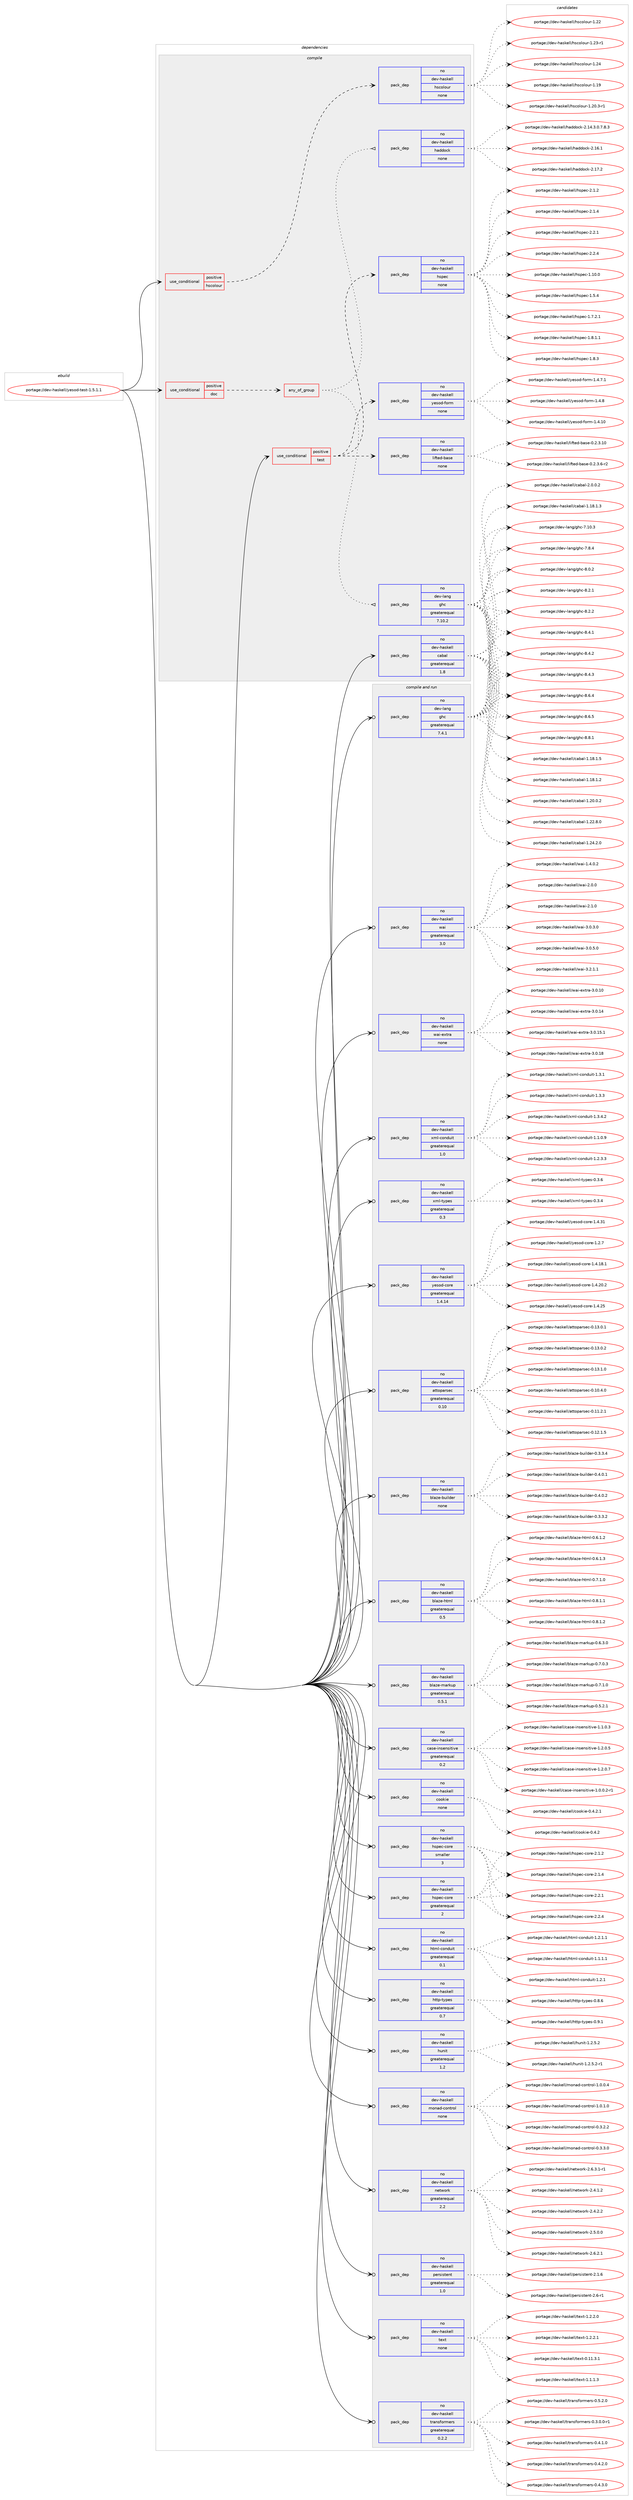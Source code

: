 digraph prolog {

# *************
# Graph options
# *************

newrank=true;
concentrate=true;
compound=true;
graph [rankdir=LR,fontname=Helvetica,fontsize=10,ranksep=1.5];#, ranksep=2.5, nodesep=0.2];
edge  [arrowhead=vee];
node  [fontname=Helvetica,fontsize=10];

# **********
# The ebuild
# **********

subgraph cluster_leftcol {
color=gray;
rank=same;
label=<<i>ebuild</i>>;
id [label="portage://dev-haskell/yesod-test-1.5.1.1", color=red, width=4, href="../dev-haskell/yesod-test-1.5.1.1.svg"];
}

# ****************
# The dependencies
# ****************

subgraph cluster_midcol {
color=gray;
label=<<i>dependencies</i>>;
subgraph cluster_compile {
fillcolor="#eeeeee";
style=filled;
label=<<i>compile</i>>;
subgraph cond17868 {
dependency85468 [label=<<TABLE BORDER="0" CELLBORDER="1" CELLSPACING="0" CELLPADDING="4"><TR><TD ROWSPAN="3" CELLPADDING="10">use_conditional</TD></TR><TR><TD>positive</TD></TR><TR><TD>doc</TD></TR></TABLE>>, shape=none, color=red];
subgraph any2639 {
dependency85469 [label=<<TABLE BORDER="0" CELLBORDER="1" CELLSPACING="0" CELLPADDING="4"><TR><TD CELLPADDING="10">any_of_group</TD></TR></TABLE>>, shape=none, color=red];subgraph pack64904 {
dependency85470 [label=<<TABLE BORDER="0" CELLBORDER="1" CELLSPACING="0" CELLPADDING="4" WIDTH="220"><TR><TD ROWSPAN="6" CELLPADDING="30">pack_dep</TD></TR><TR><TD WIDTH="110">no</TD></TR><TR><TD>dev-haskell</TD></TR><TR><TD>haddock</TD></TR><TR><TD>none</TD></TR><TR><TD></TD></TR></TABLE>>, shape=none, color=blue];
}
dependency85469:e -> dependency85470:w [weight=20,style="dotted",arrowhead="oinv"];
subgraph pack64905 {
dependency85471 [label=<<TABLE BORDER="0" CELLBORDER="1" CELLSPACING="0" CELLPADDING="4" WIDTH="220"><TR><TD ROWSPAN="6" CELLPADDING="30">pack_dep</TD></TR><TR><TD WIDTH="110">no</TD></TR><TR><TD>dev-lang</TD></TR><TR><TD>ghc</TD></TR><TR><TD>greaterequal</TD></TR><TR><TD>7.10.2</TD></TR></TABLE>>, shape=none, color=blue];
}
dependency85469:e -> dependency85471:w [weight=20,style="dotted",arrowhead="oinv"];
}
dependency85468:e -> dependency85469:w [weight=20,style="dashed",arrowhead="vee"];
}
id:e -> dependency85468:w [weight=20,style="solid",arrowhead="vee"];
subgraph cond17869 {
dependency85472 [label=<<TABLE BORDER="0" CELLBORDER="1" CELLSPACING="0" CELLPADDING="4"><TR><TD ROWSPAN="3" CELLPADDING="10">use_conditional</TD></TR><TR><TD>positive</TD></TR><TR><TD>hscolour</TD></TR></TABLE>>, shape=none, color=red];
subgraph pack64906 {
dependency85473 [label=<<TABLE BORDER="0" CELLBORDER="1" CELLSPACING="0" CELLPADDING="4" WIDTH="220"><TR><TD ROWSPAN="6" CELLPADDING="30">pack_dep</TD></TR><TR><TD WIDTH="110">no</TD></TR><TR><TD>dev-haskell</TD></TR><TR><TD>hscolour</TD></TR><TR><TD>none</TD></TR><TR><TD></TD></TR></TABLE>>, shape=none, color=blue];
}
dependency85472:e -> dependency85473:w [weight=20,style="dashed",arrowhead="vee"];
}
id:e -> dependency85472:w [weight=20,style="solid",arrowhead="vee"];
subgraph cond17870 {
dependency85474 [label=<<TABLE BORDER="0" CELLBORDER="1" CELLSPACING="0" CELLPADDING="4"><TR><TD ROWSPAN="3" CELLPADDING="10">use_conditional</TD></TR><TR><TD>positive</TD></TR><TR><TD>test</TD></TR></TABLE>>, shape=none, color=red];
subgraph pack64907 {
dependency85475 [label=<<TABLE BORDER="0" CELLBORDER="1" CELLSPACING="0" CELLPADDING="4" WIDTH="220"><TR><TD ROWSPAN="6" CELLPADDING="30">pack_dep</TD></TR><TR><TD WIDTH="110">no</TD></TR><TR><TD>dev-haskell</TD></TR><TR><TD>hspec</TD></TR><TR><TD>none</TD></TR><TR><TD></TD></TR></TABLE>>, shape=none, color=blue];
}
dependency85474:e -> dependency85475:w [weight=20,style="dashed",arrowhead="vee"];
subgraph pack64908 {
dependency85476 [label=<<TABLE BORDER="0" CELLBORDER="1" CELLSPACING="0" CELLPADDING="4" WIDTH="220"><TR><TD ROWSPAN="6" CELLPADDING="30">pack_dep</TD></TR><TR><TD WIDTH="110">no</TD></TR><TR><TD>dev-haskell</TD></TR><TR><TD>lifted-base</TD></TR><TR><TD>none</TD></TR><TR><TD></TD></TR></TABLE>>, shape=none, color=blue];
}
dependency85474:e -> dependency85476:w [weight=20,style="dashed",arrowhead="vee"];
subgraph pack64909 {
dependency85477 [label=<<TABLE BORDER="0" CELLBORDER="1" CELLSPACING="0" CELLPADDING="4" WIDTH="220"><TR><TD ROWSPAN="6" CELLPADDING="30">pack_dep</TD></TR><TR><TD WIDTH="110">no</TD></TR><TR><TD>dev-haskell</TD></TR><TR><TD>yesod-form</TD></TR><TR><TD>none</TD></TR><TR><TD></TD></TR></TABLE>>, shape=none, color=blue];
}
dependency85474:e -> dependency85477:w [weight=20,style="dashed",arrowhead="vee"];
}
id:e -> dependency85474:w [weight=20,style="solid",arrowhead="vee"];
subgraph pack64910 {
dependency85478 [label=<<TABLE BORDER="0" CELLBORDER="1" CELLSPACING="0" CELLPADDING="4" WIDTH="220"><TR><TD ROWSPAN="6" CELLPADDING="30">pack_dep</TD></TR><TR><TD WIDTH="110">no</TD></TR><TR><TD>dev-haskell</TD></TR><TR><TD>cabal</TD></TR><TR><TD>greaterequal</TD></TR><TR><TD>1.8</TD></TR></TABLE>>, shape=none, color=blue];
}
id:e -> dependency85478:w [weight=20,style="solid",arrowhead="vee"];
}
subgraph cluster_compileandrun {
fillcolor="#eeeeee";
style=filled;
label=<<i>compile and run</i>>;
subgraph pack64911 {
dependency85479 [label=<<TABLE BORDER="0" CELLBORDER="1" CELLSPACING="0" CELLPADDING="4" WIDTH="220"><TR><TD ROWSPAN="6" CELLPADDING="30">pack_dep</TD></TR><TR><TD WIDTH="110">no</TD></TR><TR><TD>dev-haskell</TD></TR><TR><TD>attoparsec</TD></TR><TR><TD>greaterequal</TD></TR><TR><TD>0.10</TD></TR></TABLE>>, shape=none, color=blue];
}
id:e -> dependency85479:w [weight=20,style="solid",arrowhead="odotvee"];
subgraph pack64912 {
dependency85480 [label=<<TABLE BORDER="0" CELLBORDER="1" CELLSPACING="0" CELLPADDING="4" WIDTH="220"><TR><TD ROWSPAN="6" CELLPADDING="30">pack_dep</TD></TR><TR><TD WIDTH="110">no</TD></TR><TR><TD>dev-haskell</TD></TR><TR><TD>blaze-builder</TD></TR><TR><TD>none</TD></TR><TR><TD></TD></TR></TABLE>>, shape=none, color=blue];
}
id:e -> dependency85480:w [weight=20,style="solid",arrowhead="odotvee"];
subgraph pack64913 {
dependency85481 [label=<<TABLE BORDER="0" CELLBORDER="1" CELLSPACING="0" CELLPADDING="4" WIDTH="220"><TR><TD ROWSPAN="6" CELLPADDING="30">pack_dep</TD></TR><TR><TD WIDTH="110">no</TD></TR><TR><TD>dev-haskell</TD></TR><TR><TD>blaze-html</TD></TR><TR><TD>greaterequal</TD></TR><TR><TD>0.5</TD></TR></TABLE>>, shape=none, color=blue];
}
id:e -> dependency85481:w [weight=20,style="solid",arrowhead="odotvee"];
subgraph pack64914 {
dependency85482 [label=<<TABLE BORDER="0" CELLBORDER="1" CELLSPACING="0" CELLPADDING="4" WIDTH="220"><TR><TD ROWSPAN="6" CELLPADDING="30">pack_dep</TD></TR><TR><TD WIDTH="110">no</TD></TR><TR><TD>dev-haskell</TD></TR><TR><TD>blaze-markup</TD></TR><TR><TD>greaterequal</TD></TR><TR><TD>0.5.1</TD></TR></TABLE>>, shape=none, color=blue];
}
id:e -> dependency85482:w [weight=20,style="solid",arrowhead="odotvee"];
subgraph pack64915 {
dependency85483 [label=<<TABLE BORDER="0" CELLBORDER="1" CELLSPACING="0" CELLPADDING="4" WIDTH="220"><TR><TD ROWSPAN="6" CELLPADDING="30">pack_dep</TD></TR><TR><TD WIDTH="110">no</TD></TR><TR><TD>dev-haskell</TD></TR><TR><TD>case-insensitive</TD></TR><TR><TD>greaterequal</TD></TR><TR><TD>0.2</TD></TR></TABLE>>, shape=none, color=blue];
}
id:e -> dependency85483:w [weight=20,style="solid",arrowhead="odotvee"];
subgraph pack64916 {
dependency85484 [label=<<TABLE BORDER="0" CELLBORDER="1" CELLSPACING="0" CELLPADDING="4" WIDTH="220"><TR><TD ROWSPAN="6" CELLPADDING="30">pack_dep</TD></TR><TR><TD WIDTH="110">no</TD></TR><TR><TD>dev-haskell</TD></TR><TR><TD>cookie</TD></TR><TR><TD>none</TD></TR><TR><TD></TD></TR></TABLE>>, shape=none, color=blue];
}
id:e -> dependency85484:w [weight=20,style="solid",arrowhead="odotvee"];
subgraph pack64917 {
dependency85485 [label=<<TABLE BORDER="0" CELLBORDER="1" CELLSPACING="0" CELLPADDING="4" WIDTH="220"><TR><TD ROWSPAN="6" CELLPADDING="30">pack_dep</TD></TR><TR><TD WIDTH="110">no</TD></TR><TR><TD>dev-haskell</TD></TR><TR><TD>hspec-core</TD></TR><TR><TD>greaterequal</TD></TR><TR><TD>2</TD></TR></TABLE>>, shape=none, color=blue];
}
id:e -> dependency85485:w [weight=20,style="solid",arrowhead="odotvee"];
subgraph pack64918 {
dependency85486 [label=<<TABLE BORDER="0" CELLBORDER="1" CELLSPACING="0" CELLPADDING="4" WIDTH="220"><TR><TD ROWSPAN="6" CELLPADDING="30">pack_dep</TD></TR><TR><TD WIDTH="110">no</TD></TR><TR><TD>dev-haskell</TD></TR><TR><TD>hspec-core</TD></TR><TR><TD>smaller</TD></TR><TR><TD>3</TD></TR></TABLE>>, shape=none, color=blue];
}
id:e -> dependency85486:w [weight=20,style="solid",arrowhead="odotvee"];
subgraph pack64919 {
dependency85487 [label=<<TABLE BORDER="0" CELLBORDER="1" CELLSPACING="0" CELLPADDING="4" WIDTH="220"><TR><TD ROWSPAN="6" CELLPADDING="30">pack_dep</TD></TR><TR><TD WIDTH="110">no</TD></TR><TR><TD>dev-haskell</TD></TR><TR><TD>html-conduit</TD></TR><TR><TD>greaterequal</TD></TR><TR><TD>0.1</TD></TR></TABLE>>, shape=none, color=blue];
}
id:e -> dependency85487:w [weight=20,style="solid",arrowhead="odotvee"];
subgraph pack64920 {
dependency85488 [label=<<TABLE BORDER="0" CELLBORDER="1" CELLSPACING="0" CELLPADDING="4" WIDTH="220"><TR><TD ROWSPAN="6" CELLPADDING="30">pack_dep</TD></TR><TR><TD WIDTH="110">no</TD></TR><TR><TD>dev-haskell</TD></TR><TR><TD>http-types</TD></TR><TR><TD>greaterequal</TD></TR><TR><TD>0.7</TD></TR></TABLE>>, shape=none, color=blue];
}
id:e -> dependency85488:w [weight=20,style="solid",arrowhead="odotvee"];
subgraph pack64921 {
dependency85489 [label=<<TABLE BORDER="0" CELLBORDER="1" CELLSPACING="0" CELLPADDING="4" WIDTH="220"><TR><TD ROWSPAN="6" CELLPADDING="30">pack_dep</TD></TR><TR><TD WIDTH="110">no</TD></TR><TR><TD>dev-haskell</TD></TR><TR><TD>hunit</TD></TR><TR><TD>greaterequal</TD></TR><TR><TD>1.2</TD></TR></TABLE>>, shape=none, color=blue];
}
id:e -> dependency85489:w [weight=20,style="solid",arrowhead="odotvee"];
subgraph pack64922 {
dependency85490 [label=<<TABLE BORDER="0" CELLBORDER="1" CELLSPACING="0" CELLPADDING="4" WIDTH="220"><TR><TD ROWSPAN="6" CELLPADDING="30">pack_dep</TD></TR><TR><TD WIDTH="110">no</TD></TR><TR><TD>dev-haskell</TD></TR><TR><TD>monad-control</TD></TR><TR><TD>none</TD></TR><TR><TD></TD></TR></TABLE>>, shape=none, color=blue];
}
id:e -> dependency85490:w [weight=20,style="solid",arrowhead="odotvee"];
subgraph pack64923 {
dependency85491 [label=<<TABLE BORDER="0" CELLBORDER="1" CELLSPACING="0" CELLPADDING="4" WIDTH="220"><TR><TD ROWSPAN="6" CELLPADDING="30">pack_dep</TD></TR><TR><TD WIDTH="110">no</TD></TR><TR><TD>dev-haskell</TD></TR><TR><TD>network</TD></TR><TR><TD>greaterequal</TD></TR><TR><TD>2.2</TD></TR></TABLE>>, shape=none, color=blue];
}
id:e -> dependency85491:w [weight=20,style="solid",arrowhead="odotvee"];
subgraph pack64924 {
dependency85492 [label=<<TABLE BORDER="0" CELLBORDER="1" CELLSPACING="0" CELLPADDING="4" WIDTH="220"><TR><TD ROWSPAN="6" CELLPADDING="30">pack_dep</TD></TR><TR><TD WIDTH="110">no</TD></TR><TR><TD>dev-haskell</TD></TR><TR><TD>persistent</TD></TR><TR><TD>greaterequal</TD></TR><TR><TD>1.0</TD></TR></TABLE>>, shape=none, color=blue];
}
id:e -> dependency85492:w [weight=20,style="solid",arrowhead="odotvee"];
subgraph pack64925 {
dependency85493 [label=<<TABLE BORDER="0" CELLBORDER="1" CELLSPACING="0" CELLPADDING="4" WIDTH="220"><TR><TD ROWSPAN="6" CELLPADDING="30">pack_dep</TD></TR><TR><TD WIDTH="110">no</TD></TR><TR><TD>dev-haskell</TD></TR><TR><TD>text</TD></TR><TR><TD>none</TD></TR><TR><TD></TD></TR></TABLE>>, shape=none, color=blue];
}
id:e -> dependency85493:w [weight=20,style="solid",arrowhead="odotvee"];
subgraph pack64926 {
dependency85494 [label=<<TABLE BORDER="0" CELLBORDER="1" CELLSPACING="0" CELLPADDING="4" WIDTH="220"><TR><TD ROWSPAN="6" CELLPADDING="30">pack_dep</TD></TR><TR><TD WIDTH="110">no</TD></TR><TR><TD>dev-haskell</TD></TR><TR><TD>transformers</TD></TR><TR><TD>greaterequal</TD></TR><TR><TD>0.2.2</TD></TR></TABLE>>, shape=none, color=blue];
}
id:e -> dependency85494:w [weight=20,style="solid",arrowhead="odotvee"];
subgraph pack64927 {
dependency85495 [label=<<TABLE BORDER="0" CELLBORDER="1" CELLSPACING="0" CELLPADDING="4" WIDTH="220"><TR><TD ROWSPAN="6" CELLPADDING="30">pack_dep</TD></TR><TR><TD WIDTH="110">no</TD></TR><TR><TD>dev-haskell</TD></TR><TR><TD>wai</TD></TR><TR><TD>greaterequal</TD></TR><TR><TD>3.0</TD></TR></TABLE>>, shape=none, color=blue];
}
id:e -> dependency85495:w [weight=20,style="solid",arrowhead="odotvee"];
subgraph pack64928 {
dependency85496 [label=<<TABLE BORDER="0" CELLBORDER="1" CELLSPACING="0" CELLPADDING="4" WIDTH="220"><TR><TD ROWSPAN="6" CELLPADDING="30">pack_dep</TD></TR><TR><TD WIDTH="110">no</TD></TR><TR><TD>dev-haskell</TD></TR><TR><TD>wai-extra</TD></TR><TR><TD>none</TD></TR><TR><TD></TD></TR></TABLE>>, shape=none, color=blue];
}
id:e -> dependency85496:w [weight=20,style="solid",arrowhead="odotvee"];
subgraph pack64929 {
dependency85497 [label=<<TABLE BORDER="0" CELLBORDER="1" CELLSPACING="0" CELLPADDING="4" WIDTH="220"><TR><TD ROWSPAN="6" CELLPADDING="30">pack_dep</TD></TR><TR><TD WIDTH="110">no</TD></TR><TR><TD>dev-haskell</TD></TR><TR><TD>xml-conduit</TD></TR><TR><TD>greaterequal</TD></TR><TR><TD>1.0</TD></TR></TABLE>>, shape=none, color=blue];
}
id:e -> dependency85497:w [weight=20,style="solid",arrowhead="odotvee"];
subgraph pack64930 {
dependency85498 [label=<<TABLE BORDER="0" CELLBORDER="1" CELLSPACING="0" CELLPADDING="4" WIDTH="220"><TR><TD ROWSPAN="6" CELLPADDING="30">pack_dep</TD></TR><TR><TD WIDTH="110">no</TD></TR><TR><TD>dev-haskell</TD></TR><TR><TD>xml-types</TD></TR><TR><TD>greaterequal</TD></TR><TR><TD>0.3</TD></TR></TABLE>>, shape=none, color=blue];
}
id:e -> dependency85498:w [weight=20,style="solid",arrowhead="odotvee"];
subgraph pack64931 {
dependency85499 [label=<<TABLE BORDER="0" CELLBORDER="1" CELLSPACING="0" CELLPADDING="4" WIDTH="220"><TR><TD ROWSPAN="6" CELLPADDING="30">pack_dep</TD></TR><TR><TD WIDTH="110">no</TD></TR><TR><TD>dev-haskell</TD></TR><TR><TD>yesod-core</TD></TR><TR><TD>greaterequal</TD></TR><TR><TD>1.4.14</TD></TR></TABLE>>, shape=none, color=blue];
}
id:e -> dependency85499:w [weight=20,style="solid",arrowhead="odotvee"];
subgraph pack64932 {
dependency85500 [label=<<TABLE BORDER="0" CELLBORDER="1" CELLSPACING="0" CELLPADDING="4" WIDTH="220"><TR><TD ROWSPAN="6" CELLPADDING="30">pack_dep</TD></TR><TR><TD WIDTH="110">no</TD></TR><TR><TD>dev-lang</TD></TR><TR><TD>ghc</TD></TR><TR><TD>greaterequal</TD></TR><TR><TD>7.4.1</TD></TR></TABLE>>, shape=none, color=blue];
}
id:e -> dependency85500:w [weight=20,style="solid",arrowhead="odotvee"];
}
subgraph cluster_run {
fillcolor="#eeeeee";
style=filled;
label=<<i>run</i>>;
}
}

# **************
# The candidates
# **************

subgraph cluster_choices {
rank=same;
color=gray;
label=<<i>candidates</i>>;

subgraph choice64904 {
color=black;
nodesep=1;
choiceportage1001011184510497115107101108108471049710010011199107455046495246514648465546564651 [label="portage://dev-haskell/haddock-2.14.3.0.7.8.3", color=red, width=4,href="../dev-haskell/haddock-2.14.3.0.7.8.3.svg"];
choiceportage100101118451049711510710110810847104971001001119910745504649544649 [label="portage://dev-haskell/haddock-2.16.1", color=red, width=4,href="../dev-haskell/haddock-2.16.1.svg"];
choiceportage100101118451049711510710110810847104971001001119910745504649554650 [label="portage://dev-haskell/haddock-2.17.2", color=red, width=4,href="../dev-haskell/haddock-2.17.2.svg"];
dependency85470:e -> choiceportage1001011184510497115107101108108471049710010011199107455046495246514648465546564651:w [style=dotted,weight="100"];
dependency85470:e -> choiceportage100101118451049711510710110810847104971001001119910745504649544649:w [style=dotted,weight="100"];
dependency85470:e -> choiceportage100101118451049711510710110810847104971001001119910745504649554650:w [style=dotted,weight="100"];
}
subgraph choice64905 {
color=black;
nodesep=1;
choiceportage1001011184510897110103471031049945554649484651 [label="portage://dev-lang/ghc-7.10.3", color=red, width=4,href="../dev-lang/ghc-7.10.3.svg"];
choiceportage10010111845108971101034710310499455546564652 [label="portage://dev-lang/ghc-7.8.4", color=red, width=4,href="../dev-lang/ghc-7.8.4.svg"];
choiceportage10010111845108971101034710310499455646484650 [label="portage://dev-lang/ghc-8.0.2", color=red, width=4,href="../dev-lang/ghc-8.0.2.svg"];
choiceportage10010111845108971101034710310499455646504649 [label="portage://dev-lang/ghc-8.2.1", color=red, width=4,href="../dev-lang/ghc-8.2.1.svg"];
choiceportage10010111845108971101034710310499455646504650 [label="portage://dev-lang/ghc-8.2.2", color=red, width=4,href="../dev-lang/ghc-8.2.2.svg"];
choiceportage10010111845108971101034710310499455646524649 [label="portage://dev-lang/ghc-8.4.1", color=red, width=4,href="../dev-lang/ghc-8.4.1.svg"];
choiceportage10010111845108971101034710310499455646524650 [label="portage://dev-lang/ghc-8.4.2", color=red, width=4,href="../dev-lang/ghc-8.4.2.svg"];
choiceportage10010111845108971101034710310499455646524651 [label="portage://dev-lang/ghc-8.4.3", color=red, width=4,href="../dev-lang/ghc-8.4.3.svg"];
choiceportage10010111845108971101034710310499455646544652 [label="portage://dev-lang/ghc-8.6.4", color=red, width=4,href="../dev-lang/ghc-8.6.4.svg"];
choiceportage10010111845108971101034710310499455646544653 [label="portage://dev-lang/ghc-8.6.5", color=red, width=4,href="../dev-lang/ghc-8.6.5.svg"];
choiceportage10010111845108971101034710310499455646564649 [label="portage://dev-lang/ghc-8.8.1", color=red, width=4,href="../dev-lang/ghc-8.8.1.svg"];
dependency85471:e -> choiceportage1001011184510897110103471031049945554649484651:w [style=dotted,weight="100"];
dependency85471:e -> choiceportage10010111845108971101034710310499455546564652:w [style=dotted,weight="100"];
dependency85471:e -> choiceportage10010111845108971101034710310499455646484650:w [style=dotted,weight="100"];
dependency85471:e -> choiceportage10010111845108971101034710310499455646504649:w [style=dotted,weight="100"];
dependency85471:e -> choiceportage10010111845108971101034710310499455646504650:w [style=dotted,weight="100"];
dependency85471:e -> choiceportage10010111845108971101034710310499455646524649:w [style=dotted,weight="100"];
dependency85471:e -> choiceportage10010111845108971101034710310499455646524650:w [style=dotted,weight="100"];
dependency85471:e -> choiceportage10010111845108971101034710310499455646524651:w [style=dotted,weight="100"];
dependency85471:e -> choiceportage10010111845108971101034710310499455646544652:w [style=dotted,weight="100"];
dependency85471:e -> choiceportage10010111845108971101034710310499455646544653:w [style=dotted,weight="100"];
dependency85471:e -> choiceportage10010111845108971101034710310499455646564649:w [style=dotted,weight="100"];
}
subgraph choice64906 {
color=black;
nodesep=1;
choiceportage100101118451049711510710110810847104115991111081111171144549464957 [label="portage://dev-haskell/hscolour-1.19", color=red, width=4,href="../dev-haskell/hscolour-1.19.svg"];
choiceportage10010111845104971151071011081084710411599111108111117114454946504846514511449 [label="portage://dev-haskell/hscolour-1.20.3-r1", color=red, width=4,href="../dev-haskell/hscolour-1.20.3-r1.svg"];
choiceportage100101118451049711510710110810847104115991111081111171144549465050 [label="portage://dev-haskell/hscolour-1.22", color=red, width=4,href="../dev-haskell/hscolour-1.22.svg"];
choiceportage1001011184510497115107101108108471041159911110811111711445494650514511449 [label="portage://dev-haskell/hscolour-1.23-r1", color=red, width=4,href="../dev-haskell/hscolour-1.23-r1.svg"];
choiceportage100101118451049711510710110810847104115991111081111171144549465052 [label="portage://dev-haskell/hscolour-1.24", color=red, width=4,href="../dev-haskell/hscolour-1.24.svg"];
dependency85473:e -> choiceportage100101118451049711510710110810847104115991111081111171144549464957:w [style=dotted,weight="100"];
dependency85473:e -> choiceportage10010111845104971151071011081084710411599111108111117114454946504846514511449:w [style=dotted,weight="100"];
dependency85473:e -> choiceportage100101118451049711510710110810847104115991111081111171144549465050:w [style=dotted,weight="100"];
dependency85473:e -> choiceportage1001011184510497115107101108108471041159911110811111711445494650514511449:w [style=dotted,weight="100"];
dependency85473:e -> choiceportage100101118451049711510710110810847104115991111081111171144549465052:w [style=dotted,weight="100"];
}
subgraph choice64907 {
color=black;
nodesep=1;
choiceportage1001011184510497115107101108108471041151121019945494649484648 [label="portage://dev-haskell/hspec-1.10.0", color=red, width=4,href="../dev-haskell/hspec-1.10.0.svg"];
choiceportage10010111845104971151071011081084710411511210199454946534652 [label="portage://dev-haskell/hspec-1.5.4", color=red, width=4,href="../dev-haskell/hspec-1.5.4.svg"];
choiceportage100101118451049711510710110810847104115112101994549465546504649 [label="portage://dev-haskell/hspec-1.7.2.1", color=red, width=4,href="../dev-haskell/hspec-1.7.2.1.svg"];
choiceportage100101118451049711510710110810847104115112101994549465646494649 [label="portage://dev-haskell/hspec-1.8.1.1", color=red, width=4,href="../dev-haskell/hspec-1.8.1.1.svg"];
choiceportage10010111845104971151071011081084710411511210199454946564651 [label="portage://dev-haskell/hspec-1.8.3", color=red, width=4,href="../dev-haskell/hspec-1.8.3.svg"];
choiceportage10010111845104971151071011081084710411511210199455046494650 [label="portage://dev-haskell/hspec-2.1.2", color=red, width=4,href="../dev-haskell/hspec-2.1.2.svg"];
choiceportage10010111845104971151071011081084710411511210199455046494652 [label="portage://dev-haskell/hspec-2.1.4", color=red, width=4,href="../dev-haskell/hspec-2.1.4.svg"];
choiceportage10010111845104971151071011081084710411511210199455046504649 [label="portage://dev-haskell/hspec-2.2.1", color=red, width=4,href="../dev-haskell/hspec-2.2.1.svg"];
choiceportage10010111845104971151071011081084710411511210199455046504652 [label="portage://dev-haskell/hspec-2.2.4", color=red, width=4,href="../dev-haskell/hspec-2.2.4.svg"];
dependency85475:e -> choiceportage1001011184510497115107101108108471041151121019945494649484648:w [style=dotted,weight="100"];
dependency85475:e -> choiceportage10010111845104971151071011081084710411511210199454946534652:w [style=dotted,weight="100"];
dependency85475:e -> choiceportage100101118451049711510710110810847104115112101994549465546504649:w [style=dotted,weight="100"];
dependency85475:e -> choiceportage100101118451049711510710110810847104115112101994549465646494649:w [style=dotted,weight="100"];
dependency85475:e -> choiceportage10010111845104971151071011081084710411511210199454946564651:w [style=dotted,weight="100"];
dependency85475:e -> choiceportage10010111845104971151071011081084710411511210199455046494650:w [style=dotted,weight="100"];
dependency85475:e -> choiceportage10010111845104971151071011081084710411511210199455046494652:w [style=dotted,weight="100"];
dependency85475:e -> choiceportage10010111845104971151071011081084710411511210199455046504649:w [style=dotted,weight="100"];
dependency85475:e -> choiceportage10010111845104971151071011081084710411511210199455046504652:w [style=dotted,weight="100"];
}
subgraph choice64908 {
color=black;
nodesep=1;
choiceportage100101118451049711510710110810847108105102116101100459897115101454846504651464948 [label="portage://dev-haskell/lifted-base-0.2.3.10", color=red, width=4,href="../dev-haskell/lifted-base-0.2.3.10.svg"];
choiceportage10010111845104971151071011081084710810510211610110045989711510145484650465146544511450 [label="portage://dev-haskell/lifted-base-0.2.3.6-r2", color=red, width=4,href="../dev-haskell/lifted-base-0.2.3.6-r2.svg"];
dependency85476:e -> choiceportage100101118451049711510710110810847108105102116101100459897115101454846504651464948:w [style=dotted,weight="100"];
dependency85476:e -> choiceportage10010111845104971151071011081084710810510211610110045989711510145484650465146544511450:w [style=dotted,weight="100"];
}
subgraph choice64909 {
color=black;
nodesep=1;
choiceportage1001011184510497115107101108108471211011151111004510211111410945494652464948 [label="portage://dev-haskell/yesod-form-1.4.10", color=red, width=4,href="../dev-haskell/yesod-form-1.4.10.svg"];
choiceportage100101118451049711510710110810847121101115111100451021111141094549465246554649 [label="portage://dev-haskell/yesod-form-1.4.7.1", color=red, width=4,href="../dev-haskell/yesod-form-1.4.7.1.svg"];
choiceportage10010111845104971151071011081084712110111511110045102111114109454946524656 [label="portage://dev-haskell/yesod-form-1.4.8", color=red, width=4,href="../dev-haskell/yesod-form-1.4.8.svg"];
dependency85477:e -> choiceportage1001011184510497115107101108108471211011151111004510211111410945494652464948:w [style=dotted,weight="100"];
dependency85477:e -> choiceportage100101118451049711510710110810847121101115111100451021111141094549465246554649:w [style=dotted,weight="100"];
dependency85477:e -> choiceportage10010111845104971151071011081084712110111511110045102111114109454946524656:w [style=dotted,weight="100"];
}
subgraph choice64910 {
color=black;
nodesep=1;
choiceportage10010111845104971151071011081084799979897108454946495646494650 [label="portage://dev-haskell/cabal-1.18.1.2", color=red, width=4,href="../dev-haskell/cabal-1.18.1.2.svg"];
choiceportage10010111845104971151071011081084799979897108454946495646494651 [label="portage://dev-haskell/cabal-1.18.1.3", color=red, width=4,href="../dev-haskell/cabal-1.18.1.3.svg"];
choiceportage10010111845104971151071011081084799979897108454946495646494653 [label="portage://dev-haskell/cabal-1.18.1.5", color=red, width=4,href="../dev-haskell/cabal-1.18.1.5.svg"];
choiceportage10010111845104971151071011081084799979897108454946504846484650 [label="portage://dev-haskell/cabal-1.20.0.2", color=red, width=4,href="../dev-haskell/cabal-1.20.0.2.svg"];
choiceportage10010111845104971151071011081084799979897108454946505046564648 [label="portage://dev-haskell/cabal-1.22.8.0", color=red, width=4,href="../dev-haskell/cabal-1.22.8.0.svg"];
choiceportage10010111845104971151071011081084799979897108454946505246504648 [label="portage://dev-haskell/cabal-1.24.2.0", color=red, width=4,href="../dev-haskell/cabal-1.24.2.0.svg"];
choiceportage100101118451049711510710110810847999798971084550464846484650 [label="portage://dev-haskell/cabal-2.0.0.2", color=red, width=4,href="../dev-haskell/cabal-2.0.0.2.svg"];
dependency85478:e -> choiceportage10010111845104971151071011081084799979897108454946495646494650:w [style=dotted,weight="100"];
dependency85478:e -> choiceportage10010111845104971151071011081084799979897108454946495646494651:w [style=dotted,weight="100"];
dependency85478:e -> choiceportage10010111845104971151071011081084799979897108454946495646494653:w [style=dotted,weight="100"];
dependency85478:e -> choiceportage10010111845104971151071011081084799979897108454946504846484650:w [style=dotted,weight="100"];
dependency85478:e -> choiceportage10010111845104971151071011081084799979897108454946505046564648:w [style=dotted,weight="100"];
dependency85478:e -> choiceportage10010111845104971151071011081084799979897108454946505246504648:w [style=dotted,weight="100"];
dependency85478:e -> choiceportage100101118451049711510710110810847999798971084550464846484650:w [style=dotted,weight="100"];
}
subgraph choice64911 {
color=black;
nodesep=1;
choiceportage100101118451049711510710110810847971161161111129711411510199454846494846524648 [label="portage://dev-haskell/attoparsec-0.10.4.0", color=red, width=4,href="../dev-haskell/attoparsec-0.10.4.0.svg"];
choiceportage100101118451049711510710110810847971161161111129711411510199454846494946504649 [label="portage://dev-haskell/attoparsec-0.11.2.1", color=red, width=4,href="../dev-haskell/attoparsec-0.11.2.1.svg"];
choiceportage100101118451049711510710110810847971161161111129711411510199454846495046494653 [label="portage://dev-haskell/attoparsec-0.12.1.5", color=red, width=4,href="../dev-haskell/attoparsec-0.12.1.5.svg"];
choiceportage100101118451049711510710110810847971161161111129711411510199454846495146484649 [label="portage://dev-haskell/attoparsec-0.13.0.1", color=red, width=4,href="../dev-haskell/attoparsec-0.13.0.1.svg"];
choiceportage100101118451049711510710110810847971161161111129711411510199454846495146484650 [label="portage://dev-haskell/attoparsec-0.13.0.2", color=red, width=4,href="../dev-haskell/attoparsec-0.13.0.2.svg"];
choiceportage100101118451049711510710110810847971161161111129711411510199454846495146494648 [label="portage://dev-haskell/attoparsec-0.13.1.0", color=red, width=4,href="../dev-haskell/attoparsec-0.13.1.0.svg"];
dependency85479:e -> choiceportage100101118451049711510710110810847971161161111129711411510199454846494846524648:w [style=dotted,weight="100"];
dependency85479:e -> choiceportage100101118451049711510710110810847971161161111129711411510199454846494946504649:w [style=dotted,weight="100"];
dependency85479:e -> choiceportage100101118451049711510710110810847971161161111129711411510199454846495046494653:w [style=dotted,weight="100"];
dependency85479:e -> choiceportage100101118451049711510710110810847971161161111129711411510199454846495146484649:w [style=dotted,weight="100"];
dependency85479:e -> choiceportage100101118451049711510710110810847971161161111129711411510199454846495146484650:w [style=dotted,weight="100"];
dependency85479:e -> choiceportage100101118451049711510710110810847971161161111129711411510199454846495146494648:w [style=dotted,weight="100"];
}
subgraph choice64912 {
color=black;
nodesep=1;
choiceportage100101118451049711510710110810847981089712210145981171051081001011144548465146514650 [label="portage://dev-haskell/blaze-builder-0.3.3.2", color=red, width=4,href="../dev-haskell/blaze-builder-0.3.3.2.svg"];
choiceportage100101118451049711510710110810847981089712210145981171051081001011144548465146514652 [label="portage://dev-haskell/blaze-builder-0.3.3.4", color=red, width=4,href="../dev-haskell/blaze-builder-0.3.3.4.svg"];
choiceportage100101118451049711510710110810847981089712210145981171051081001011144548465246484649 [label="portage://dev-haskell/blaze-builder-0.4.0.1", color=red, width=4,href="../dev-haskell/blaze-builder-0.4.0.1.svg"];
choiceportage100101118451049711510710110810847981089712210145981171051081001011144548465246484650 [label="portage://dev-haskell/blaze-builder-0.4.0.2", color=red, width=4,href="../dev-haskell/blaze-builder-0.4.0.2.svg"];
dependency85480:e -> choiceportage100101118451049711510710110810847981089712210145981171051081001011144548465146514650:w [style=dotted,weight="100"];
dependency85480:e -> choiceportage100101118451049711510710110810847981089712210145981171051081001011144548465146514652:w [style=dotted,weight="100"];
dependency85480:e -> choiceportage100101118451049711510710110810847981089712210145981171051081001011144548465246484649:w [style=dotted,weight="100"];
dependency85480:e -> choiceportage100101118451049711510710110810847981089712210145981171051081001011144548465246484650:w [style=dotted,weight="100"];
}
subgraph choice64913 {
color=black;
nodesep=1;
choiceportage1001011184510497115107101108108479810897122101451041161091084548465446494650 [label="portage://dev-haskell/blaze-html-0.6.1.2", color=red, width=4,href="../dev-haskell/blaze-html-0.6.1.2.svg"];
choiceportage1001011184510497115107101108108479810897122101451041161091084548465446494651 [label="portage://dev-haskell/blaze-html-0.6.1.3", color=red, width=4,href="../dev-haskell/blaze-html-0.6.1.3.svg"];
choiceportage1001011184510497115107101108108479810897122101451041161091084548465546494648 [label="portage://dev-haskell/blaze-html-0.7.1.0", color=red, width=4,href="../dev-haskell/blaze-html-0.7.1.0.svg"];
choiceportage1001011184510497115107101108108479810897122101451041161091084548465646494649 [label="portage://dev-haskell/blaze-html-0.8.1.1", color=red, width=4,href="../dev-haskell/blaze-html-0.8.1.1.svg"];
choiceportage1001011184510497115107101108108479810897122101451041161091084548465646494650 [label="portage://dev-haskell/blaze-html-0.8.1.2", color=red, width=4,href="../dev-haskell/blaze-html-0.8.1.2.svg"];
dependency85481:e -> choiceportage1001011184510497115107101108108479810897122101451041161091084548465446494650:w [style=dotted,weight="100"];
dependency85481:e -> choiceportage1001011184510497115107101108108479810897122101451041161091084548465446494651:w [style=dotted,weight="100"];
dependency85481:e -> choiceportage1001011184510497115107101108108479810897122101451041161091084548465546494648:w [style=dotted,weight="100"];
dependency85481:e -> choiceportage1001011184510497115107101108108479810897122101451041161091084548465646494649:w [style=dotted,weight="100"];
dependency85481:e -> choiceportage1001011184510497115107101108108479810897122101451041161091084548465646494650:w [style=dotted,weight="100"];
}
subgraph choice64914 {
color=black;
nodesep=1;
choiceportage100101118451049711510710110810847981089712210145109971141071171124548465346504649 [label="portage://dev-haskell/blaze-markup-0.5.2.1", color=red, width=4,href="../dev-haskell/blaze-markup-0.5.2.1.svg"];
choiceportage100101118451049711510710110810847981089712210145109971141071171124548465446514648 [label="portage://dev-haskell/blaze-markup-0.6.3.0", color=red, width=4,href="../dev-haskell/blaze-markup-0.6.3.0.svg"];
choiceportage100101118451049711510710110810847981089712210145109971141071171124548465546484651 [label="portage://dev-haskell/blaze-markup-0.7.0.3", color=red, width=4,href="../dev-haskell/blaze-markup-0.7.0.3.svg"];
choiceportage100101118451049711510710110810847981089712210145109971141071171124548465546494648 [label="portage://dev-haskell/blaze-markup-0.7.1.0", color=red, width=4,href="../dev-haskell/blaze-markup-0.7.1.0.svg"];
dependency85482:e -> choiceportage100101118451049711510710110810847981089712210145109971141071171124548465346504649:w [style=dotted,weight="100"];
dependency85482:e -> choiceportage100101118451049711510710110810847981089712210145109971141071171124548465446514648:w [style=dotted,weight="100"];
dependency85482:e -> choiceportage100101118451049711510710110810847981089712210145109971141071171124548465546484651:w [style=dotted,weight="100"];
dependency85482:e -> choiceportage100101118451049711510710110810847981089712210145109971141071171124548465546494648:w [style=dotted,weight="100"];
}
subgraph choice64915 {
color=black;
nodesep=1;
choiceportage10010111845104971151071011081084799971151014510511011510111011510511610511810145494648464846504511449 [label="portage://dev-haskell/case-insensitive-1.0.0.2-r1", color=red, width=4,href="../dev-haskell/case-insensitive-1.0.0.2-r1.svg"];
choiceportage1001011184510497115107101108108479997115101451051101151011101151051161051181014549464946484651 [label="portage://dev-haskell/case-insensitive-1.1.0.3", color=red, width=4,href="../dev-haskell/case-insensitive-1.1.0.3.svg"];
choiceportage1001011184510497115107101108108479997115101451051101151011101151051161051181014549465046484653 [label="portage://dev-haskell/case-insensitive-1.2.0.5", color=red, width=4,href="../dev-haskell/case-insensitive-1.2.0.5.svg"];
choiceportage1001011184510497115107101108108479997115101451051101151011101151051161051181014549465046484655 [label="portage://dev-haskell/case-insensitive-1.2.0.7", color=red, width=4,href="../dev-haskell/case-insensitive-1.2.0.7.svg"];
dependency85483:e -> choiceportage10010111845104971151071011081084799971151014510511011510111011510511610511810145494648464846504511449:w [style=dotted,weight="100"];
dependency85483:e -> choiceportage1001011184510497115107101108108479997115101451051101151011101151051161051181014549464946484651:w [style=dotted,weight="100"];
dependency85483:e -> choiceportage1001011184510497115107101108108479997115101451051101151011101151051161051181014549465046484653:w [style=dotted,weight="100"];
dependency85483:e -> choiceportage1001011184510497115107101108108479997115101451051101151011101151051161051181014549465046484655:w [style=dotted,weight="100"];
}
subgraph choice64916 {
color=black;
nodesep=1;
choiceportage10010111845104971151071011081084799111111107105101454846524650 [label="portage://dev-haskell/cookie-0.4.2", color=red, width=4,href="../dev-haskell/cookie-0.4.2.svg"];
choiceportage100101118451049711510710110810847991111111071051014548465246504649 [label="portage://dev-haskell/cookie-0.4.2.1", color=red, width=4,href="../dev-haskell/cookie-0.4.2.1.svg"];
dependency85484:e -> choiceportage10010111845104971151071011081084799111111107105101454846524650:w [style=dotted,weight="100"];
dependency85484:e -> choiceportage100101118451049711510710110810847991111111071051014548465246504649:w [style=dotted,weight="100"];
}
subgraph choice64917 {
color=black;
nodesep=1;
choiceportage100101118451049711510710110810847104115112101994599111114101455046494650 [label="portage://dev-haskell/hspec-core-2.1.2", color=red, width=4,href="../dev-haskell/hspec-core-2.1.2.svg"];
choiceportage100101118451049711510710110810847104115112101994599111114101455046494652 [label="portage://dev-haskell/hspec-core-2.1.4", color=red, width=4,href="../dev-haskell/hspec-core-2.1.4.svg"];
choiceportage100101118451049711510710110810847104115112101994599111114101455046504649 [label="portage://dev-haskell/hspec-core-2.2.1", color=red, width=4,href="../dev-haskell/hspec-core-2.2.1.svg"];
choiceportage100101118451049711510710110810847104115112101994599111114101455046504652 [label="portage://dev-haskell/hspec-core-2.2.4", color=red, width=4,href="../dev-haskell/hspec-core-2.2.4.svg"];
dependency85485:e -> choiceportage100101118451049711510710110810847104115112101994599111114101455046494650:w [style=dotted,weight="100"];
dependency85485:e -> choiceportage100101118451049711510710110810847104115112101994599111114101455046494652:w [style=dotted,weight="100"];
dependency85485:e -> choiceportage100101118451049711510710110810847104115112101994599111114101455046504649:w [style=dotted,weight="100"];
dependency85485:e -> choiceportage100101118451049711510710110810847104115112101994599111114101455046504652:w [style=dotted,weight="100"];
}
subgraph choice64918 {
color=black;
nodesep=1;
choiceportage100101118451049711510710110810847104115112101994599111114101455046494650 [label="portage://dev-haskell/hspec-core-2.1.2", color=red, width=4,href="../dev-haskell/hspec-core-2.1.2.svg"];
choiceportage100101118451049711510710110810847104115112101994599111114101455046494652 [label="portage://dev-haskell/hspec-core-2.1.4", color=red, width=4,href="../dev-haskell/hspec-core-2.1.4.svg"];
choiceportage100101118451049711510710110810847104115112101994599111114101455046504649 [label="portage://dev-haskell/hspec-core-2.2.1", color=red, width=4,href="../dev-haskell/hspec-core-2.2.1.svg"];
choiceportage100101118451049711510710110810847104115112101994599111114101455046504652 [label="portage://dev-haskell/hspec-core-2.2.4", color=red, width=4,href="../dev-haskell/hspec-core-2.2.4.svg"];
dependency85486:e -> choiceportage100101118451049711510710110810847104115112101994599111114101455046494650:w [style=dotted,weight="100"];
dependency85486:e -> choiceportage100101118451049711510710110810847104115112101994599111114101455046494652:w [style=dotted,weight="100"];
dependency85486:e -> choiceportage100101118451049711510710110810847104115112101994599111114101455046504649:w [style=dotted,weight="100"];
dependency85486:e -> choiceportage100101118451049711510710110810847104115112101994599111114101455046504652:w [style=dotted,weight="100"];
}
subgraph choice64919 {
color=black;
nodesep=1;
choiceportage10010111845104971151071011081084710411610910845991111101001171051164549464946494649 [label="portage://dev-haskell/html-conduit-1.1.1.1", color=red, width=4,href="../dev-haskell/html-conduit-1.1.1.1.svg"];
choiceportage1001011184510497115107101108108471041161091084599111110100117105116454946504649 [label="portage://dev-haskell/html-conduit-1.2.1", color=red, width=4,href="../dev-haskell/html-conduit-1.2.1.svg"];
choiceportage10010111845104971151071011081084710411610910845991111101001171051164549465046494649 [label="portage://dev-haskell/html-conduit-1.2.1.1", color=red, width=4,href="../dev-haskell/html-conduit-1.2.1.1.svg"];
dependency85487:e -> choiceportage10010111845104971151071011081084710411610910845991111101001171051164549464946494649:w [style=dotted,weight="100"];
dependency85487:e -> choiceportage1001011184510497115107101108108471041161091084599111110100117105116454946504649:w [style=dotted,weight="100"];
dependency85487:e -> choiceportage10010111845104971151071011081084710411610910845991111101001171051164549465046494649:w [style=dotted,weight="100"];
}
subgraph choice64920 {
color=black;
nodesep=1;
choiceportage10010111845104971151071011081084710411611611245116121112101115454846564654 [label="portage://dev-haskell/http-types-0.8.6", color=red, width=4,href="../dev-haskell/http-types-0.8.6.svg"];
choiceportage10010111845104971151071011081084710411611611245116121112101115454846574649 [label="portage://dev-haskell/http-types-0.9.1", color=red, width=4,href="../dev-haskell/http-types-0.9.1.svg"];
dependency85488:e -> choiceportage10010111845104971151071011081084710411611611245116121112101115454846564654:w [style=dotted,weight="100"];
dependency85488:e -> choiceportage10010111845104971151071011081084710411611611245116121112101115454846574649:w [style=dotted,weight="100"];
}
subgraph choice64921 {
color=black;
nodesep=1;
choiceportage1001011184510497115107101108108471041171101051164549465046534650 [label="portage://dev-haskell/hunit-1.2.5.2", color=red, width=4,href="../dev-haskell/hunit-1.2.5.2.svg"];
choiceportage10010111845104971151071011081084710411711010511645494650465346504511449 [label="portage://dev-haskell/hunit-1.2.5.2-r1", color=red, width=4,href="../dev-haskell/hunit-1.2.5.2-r1.svg"];
dependency85489:e -> choiceportage1001011184510497115107101108108471041171101051164549465046534650:w [style=dotted,weight="100"];
dependency85489:e -> choiceportage10010111845104971151071011081084710411711010511645494650465346504511449:w [style=dotted,weight="100"];
}
subgraph choice64922 {
color=black;
nodesep=1;
choiceportage1001011184510497115107101108108471091111109710045991111101161141111084548465146504650 [label="portage://dev-haskell/monad-control-0.3.2.2", color=red, width=4,href="../dev-haskell/monad-control-0.3.2.2.svg"];
choiceportage1001011184510497115107101108108471091111109710045991111101161141111084548465146514648 [label="portage://dev-haskell/monad-control-0.3.3.0", color=red, width=4,href="../dev-haskell/monad-control-0.3.3.0.svg"];
choiceportage1001011184510497115107101108108471091111109710045991111101161141111084549464846484652 [label="portage://dev-haskell/monad-control-1.0.0.4", color=red, width=4,href="../dev-haskell/monad-control-1.0.0.4.svg"];
choiceportage1001011184510497115107101108108471091111109710045991111101161141111084549464846494648 [label="portage://dev-haskell/monad-control-1.0.1.0", color=red, width=4,href="../dev-haskell/monad-control-1.0.1.0.svg"];
dependency85490:e -> choiceportage1001011184510497115107101108108471091111109710045991111101161141111084548465146504650:w [style=dotted,weight="100"];
dependency85490:e -> choiceportage1001011184510497115107101108108471091111109710045991111101161141111084548465146514648:w [style=dotted,weight="100"];
dependency85490:e -> choiceportage1001011184510497115107101108108471091111109710045991111101161141111084549464846484652:w [style=dotted,weight="100"];
dependency85490:e -> choiceportage1001011184510497115107101108108471091111109710045991111101161141111084549464846494648:w [style=dotted,weight="100"];
}
subgraph choice64923 {
color=black;
nodesep=1;
choiceportage1001011184510497115107101108108471101011161191111141074550465246494650 [label="portage://dev-haskell/network-2.4.1.2", color=red, width=4,href="../dev-haskell/network-2.4.1.2.svg"];
choiceportage1001011184510497115107101108108471101011161191111141074550465246504650 [label="portage://dev-haskell/network-2.4.2.2", color=red, width=4,href="../dev-haskell/network-2.4.2.2.svg"];
choiceportage1001011184510497115107101108108471101011161191111141074550465346484648 [label="portage://dev-haskell/network-2.5.0.0", color=red, width=4,href="../dev-haskell/network-2.5.0.0.svg"];
choiceportage1001011184510497115107101108108471101011161191111141074550465446504649 [label="portage://dev-haskell/network-2.6.2.1", color=red, width=4,href="../dev-haskell/network-2.6.2.1.svg"];
choiceportage10010111845104971151071011081084711010111611911111410745504654465146494511449 [label="portage://dev-haskell/network-2.6.3.1-r1", color=red, width=4,href="../dev-haskell/network-2.6.3.1-r1.svg"];
dependency85491:e -> choiceportage1001011184510497115107101108108471101011161191111141074550465246494650:w [style=dotted,weight="100"];
dependency85491:e -> choiceportage1001011184510497115107101108108471101011161191111141074550465246504650:w [style=dotted,weight="100"];
dependency85491:e -> choiceportage1001011184510497115107101108108471101011161191111141074550465346484648:w [style=dotted,weight="100"];
dependency85491:e -> choiceportage1001011184510497115107101108108471101011161191111141074550465446504649:w [style=dotted,weight="100"];
dependency85491:e -> choiceportage10010111845104971151071011081084711010111611911111410745504654465146494511449:w [style=dotted,weight="100"];
}
subgraph choice64924 {
color=black;
nodesep=1;
choiceportage100101118451049711510710110810847112101114115105115116101110116455046494654 [label="portage://dev-haskell/persistent-2.1.6", color=red, width=4,href="../dev-haskell/persistent-2.1.6.svg"];
choiceportage100101118451049711510710110810847112101114115105115116101110116455046544511449 [label="portage://dev-haskell/persistent-2.6-r1", color=red, width=4,href="../dev-haskell/persistent-2.6-r1.svg"];
dependency85492:e -> choiceportage100101118451049711510710110810847112101114115105115116101110116455046494654:w [style=dotted,weight="100"];
dependency85492:e -> choiceportage100101118451049711510710110810847112101114115105115116101110116455046544511449:w [style=dotted,weight="100"];
}
subgraph choice64925 {
color=black;
nodesep=1;
choiceportage100101118451049711510710110810847116101120116454846494946514649 [label="portage://dev-haskell/text-0.11.3.1", color=red, width=4,href="../dev-haskell/text-0.11.3.1.svg"];
choiceportage1001011184510497115107101108108471161011201164549464946494651 [label="portage://dev-haskell/text-1.1.1.3", color=red, width=4,href="../dev-haskell/text-1.1.1.3.svg"];
choiceportage1001011184510497115107101108108471161011201164549465046504648 [label="portage://dev-haskell/text-1.2.2.0", color=red, width=4,href="../dev-haskell/text-1.2.2.0.svg"];
choiceportage1001011184510497115107101108108471161011201164549465046504649 [label="portage://dev-haskell/text-1.2.2.1", color=red, width=4,href="../dev-haskell/text-1.2.2.1.svg"];
dependency85493:e -> choiceportage100101118451049711510710110810847116101120116454846494946514649:w [style=dotted,weight="100"];
dependency85493:e -> choiceportage1001011184510497115107101108108471161011201164549464946494651:w [style=dotted,weight="100"];
dependency85493:e -> choiceportage1001011184510497115107101108108471161011201164549465046504648:w [style=dotted,weight="100"];
dependency85493:e -> choiceportage1001011184510497115107101108108471161011201164549465046504649:w [style=dotted,weight="100"];
}
subgraph choice64926 {
color=black;
nodesep=1;
choiceportage1001011184510497115107101108108471161149711011510211111410910111411545484651464846484511449 [label="portage://dev-haskell/transformers-0.3.0.0-r1", color=red, width=4,href="../dev-haskell/transformers-0.3.0.0-r1.svg"];
choiceportage100101118451049711510710110810847116114971101151021111141091011141154548465246494648 [label="portage://dev-haskell/transformers-0.4.1.0", color=red, width=4,href="../dev-haskell/transformers-0.4.1.0.svg"];
choiceportage100101118451049711510710110810847116114971101151021111141091011141154548465246504648 [label="portage://dev-haskell/transformers-0.4.2.0", color=red, width=4,href="../dev-haskell/transformers-0.4.2.0.svg"];
choiceportage100101118451049711510710110810847116114971101151021111141091011141154548465246514648 [label="portage://dev-haskell/transformers-0.4.3.0", color=red, width=4,href="../dev-haskell/transformers-0.4.3.0.svg"];
choiceportage100101118451049711510710110810847116114971101151021111141091011141154548465346504648 [label="portage://dev-haskell/transformers-0.5.2.0", color=red, width=4,href="../dev-haskell/transformers-0.5.2.0.svg"];
dependency85494:e -> choiceportage1001011184510497115107101108108471161149711011510211111410910111411545484651464846484511449:w [style=dotted,weight="100"];
dependency85494:e -> choiceportage100101118451049711510710110810847116114971101151021111141091011141154548465246494648:w [style=dotted,weight="100"];
dependency85494:e -> choiceportage100101118451049711510710110810847116114971101151021111141091011141154548465246504648:w [style=dotted,weight="100"];
dependency85494:e -> choiceportage100101118451049711510710110810847116114971101151021111141091011141154548465246514648:w [style=dotted,weight="100"];
dependency85494:e -> choiceportage100101118451049711510710110810847116114971101151021111141091011141154548465346504648:w [style=dotted,weight="100"];
}
subgraph choice64927 {
color=black;
nodesep=1;
choiceportage100101118451049711510710110810847119971054549465246484650 [label="portage://dev-haskell/wai-1.4.0.2", color=red, width=4,href="../dev-haskell/wai-1.4.0.2.svg"];
choiceportage10010111845104971151071011081084711997105455046484648 [label="portage://dev-haskell/wai-2.0.0", color=red, width=4,href="../dev-haskell/wai-2.0.0.svg"];
choiceportage10010111845104971151071011081084711997105455046494648 [label="portage://dev-haskell/wai-2.1.0", color=red, width=4,href="../dev-haskell/wai-2.1.0.svg"];
choiceportage100101118451049711510710110810847119971054551464846514648 [label="portage://dev-haskell/wai-3.0.3.0", color=red, width=4,href="../dev-haskell/wai-3.0.3.0.svg"];
choiceportage100101118451049711510710110810847119971054551464846534648 [label="portage://dev-haskell/wai-3.0.5.0", color=red, width=4,href="../dev-haskell/wai-3.0.5.0.svg"];
choiceportage100101118451049711510710110810847119971054551465046494649 [label="portage://dev-haskell/wai-3.2.1.1", color=red, width=4,href="../dev-haskell/wai-3.2.1.1.svg"];
dependency85495:e -> choiceportage100101118451049711510710110810847119971054549465246484650:w [style=dotted,weight="100"];
dependency85495:e -> choiceportage10010111845104971151071011081084711997105455046484648:w [style=dotted,weight="100"];
dependency85495:e -> choiceportage10010111845104971151071011081084711997105455046494648:w [style=dotted,weight="100"];
dependency85495:e -> choiceportage100101118451049711510710110810847119971054551464846514648:w [style=dotted,weight="100"];
dependency85495:e -> choiceportage100101118451049711510710110810847119971054551464846534648:w [style=dotted,weight="100"];
dependency85495:e -> choiceportage100101118451049711510710110810847119971054551465046494649:w [style=dotted,weight="100"];
}
subgraph choice64928 {
color=black;
nodesep=1;
choiceportage10010111845104971151071011081084711997105451011201161149745514648464948 [label="portage://dev-haskell/wai-extra-3.0.10", color=red, width=4,href="../dev-haskell/wai-extra-3.0.10.svg"];
choiceportage10010111845104971151071011081084711997105451011201161149745514648464952 [label="portage://dev-haskell/wai-extra-3.0.14", color=red, width=4,href="../dev-haskell/wai-extra-3.0.14.svg"];
choiceportage100101118451049711510710110810847119971054510112011611497455146484649534649 [label="portage://dev-haskell/wai-extra-3.0.15.1", color=red, width=4,href="../dev-haskell/wai-extra-3.0.15.1.svg"];
choiceportage10010111845104971151071011081084711997105451011201161149745514648464956 [label="portage://dev-haskell/wai-extra-3.0.18", color=red, width=4,href="../dev-haskell/wai-extra-3.0.18.svg"];
dependency85496:e -> choiceportage10010111845104971151071011081084711997105451011201161149745514648464948:w [style=dotted,weight="100"];
dependency85496:e -> choiceportage10010111845104971151071011081084711997105451011201161149745514648464952:w [style=dotted,weight="100"];
dependency85496:e -> choiceportage100101118451049711510710110810847119971054510112011611497455146484649534649:w [style=dotted,weight="100"];
dependency85496:e -> choiceportage10010111845104971151071011081084711997105451011201161149745514648464956:w [style=dotted,weight="100"];
}
subgraph choice64929 {
color=black;
nodesep=1;
choiceportage10010111845104971151071011081084712010910845991111101001171051164549464946484657 [label="portage://dev-haskell/xml-conduit-1.1.0.9", color=red, width=4,href="../dev-haskell/xml-conduit-1.1.0.9.svg"];
choiceportage10010111845104971151071011081084712010910845991111101001171051164549465046514651 [label="portage://dev-haskell/xml-conduit-1.2.3.3", color=red, width=4,href="../dev-haskell/xml-conduit-1.2.3.3.svg"];
choiceportage1001011184510497115107101108108471201091084599111110100117105116454946514649 [label="portage://dev-haskell/xml-conduit-1.3.1", color=red, width=4,href="../dev-haskell/xml-conduit-1.3.1.svg"];
choiceportage1001011184510497115107101108108471201091084599111110100117105116454946514651 [label="portage://dev-haskell/xml-conduit-1.3.3", color=red, width=4,href="../dev-haskell/xml-conduit-1.3.3.svg"];
choiceportage10010111845104971151071011081084712010910845991111101001171051164549465146524650 [label="portage://dev-haskell/xml-conduit-1.3.4.2", color=red, width=4,href="../dev-haskell/xml-conduit-1.3.4.2.svg"];
dependency85497:e -> choiceportage10010111845104971151071011081084712010910845991111101001171051164549464946484657:w [style=dotted,weight="100"];
dependency85497:e -> choiceportage10010111845104971151071011081084712010910845991111101001171051164549465046514651:w [style=dotted,weight="100"];
dependency85497:e -> choiceportage1001011184510497115107101108108471201091084599111110100117105116454946514649:w [style=dotted,weight="100"];
dependency85497:e -> choiceportage1001011184510497115107101108108471201091084599111110100117105116454946514651:w [style=dotted,weight="100"];
dependency85497:e -> choiceportage10010111845104971151071011081084712010910845991111101001171051164549465146524650:w [style=dotted,weight="100"];
}
subgraph choice64930 {
color=black;
nodesep=1;
choiceportage10010111845104971151071011081084712010910845116121112101115454846514652 [label="portage://dev-haskell/xml-types-0.3.4", color=red, width=4,href="../dev-haskell/xml-types-0.3.4.svg"];
choiceportage10010111845104971151071011081084712010910845116121112101115454846514654 [label="portage://dev-haskell/xml-types-0.3.6", color=red, width=4,href="../dev-haskell/xml-types-0.3.6.svg"];
dependency85498:e -> choiceportage10010111845104971151071011081084712010910845116121112101115454846514652:w [style=dotted,weight="100"];
dependency85498:e -> choiceportage10010111845104971151071011081084712010910845116121112101115454846514654:w [style=dotted,weight="100"];
}
subgraph choice64931 {
color=black;
nodesep=1;
choiceportage1001011184510497115107101108108471211011151111004599111114101454946504655 [label="portage://dev-haskell/yesod-core-1.2.7", color=red, width=4,href="../dev-haskell/yesod-core-1.2.7.svg"];
choiceportage1001011184510497115107101108108471211011151111004599111114101454946524649564649 [label="portage://dev-haskell/yesod-core-1.4.18.1", color=red, width=4,href="../dev-haskell/yesod-core-1.4.18.1.svg"];
choiceportage1001011184510497115107101108108471211011151111004599111114101454946524650484650 [label="portage://dev-haskell/yesod-core-1.4.20.2", color=red, width=4,href="../dev-haskell/yesod-core-1.4.20.2.svg"];
choiceportage100101118451049711510710110810847121101115111100459911111410145494652465053 [label="portage://dev-haskell/yesod-core-1.4.25", color=red, width=4,href="../dev-haskell/yesod-core-1.4.25.svg"];
choiceportage100101118451049711510710110810847121101115111100459911111410145494652465149 [label="portage://dev-haskell/yesod-core-1.4.31", color=red, width=4,href="../dev-haskell/yesod-core-1.4.31.svg"];
dependency85499:e -> choiceportage1001011184510497115107101108108471211011151111004599111114101454946504655:w [style=dotted,weight="100"];
dependency85499:e -> choiceportage1001011184510497115107101108108471211011151111004599111114101454946524649564649:w [style=dotted,weight="100"];
dependency85499:e -> choiceportage1001011184510497115107101108108471211011151111004599111114101454946524650484650:w [style=dotted,weight="100"];
dependency85499:e -> choiceportage100101118451049711510710110810847121101115111100459911111410145494652465053:w [style=dotted,weight="100"];
dependency85499:e -> choiceportage100101118451049711510710110810847121101115111100459911111410145494652465149:w [style=dotted,weight="100"];
}
subgraph choice64932 {
color=black;
nodesep=1;
choiceportage1001011184510897110103471031049945554649484651 [label="portage://dev-lang/ghc-7.10.3", color=red, width=4,href="../dev-lang/ghc-7.10.3.svg"];
choiceportage10010111845108971101034710310499455546564652 [label="portage://dev-lang/ghc-7.8.4", color=red, width=4,href="../dev-lang/ghc-7.8.4.svg"];
choiceportage10010111845108971101034710310499455646484650 [label="portage://dev-lang/ghc-8.0.2", color=red, width=4,href="../dev-lang/ghc-8.0.2.svg"];
choiceportage10010111845108971101034710310499455646504649 [label="portage://dev-lang/ghc-8.2.1", color=red, width=4,href="../dev-lang/ghc-8.2.1.svg"];
choiceportage10010111845108971101034710310499455646504650 [label="portage://dev-lang/ghc-8.2.2", color=red, width=4,href="../dev-lang/ghc-8.2.2.svg"];
choiceportage10010111845108971101034710310499455646524649 [label="portage://dev-lang/ghc-8.4.1", color=red, width=4,href="../dev-lang/ghc-8.4.1.svg"];
choiceportage10010111845108971101034710310499455646524650 [label="portage://dev-lang/ghc-8.4.2", color=red, width=4,href="../dev-lang/ghc-8.4.2.svg"];
choiceportage10010111845108971101034710310499455646524651 [label="portage://dev-lang/ghc-8.4.3", color=red, width=4,href="../dev-lang/ghc-8.4.3.svg"];
choiceportage10010111845108971101034710310499455646544652 [label="portage://dev-lang/ghc-8.6.4", color=red, width=4,href="../dev-lang/ghc-8.6.4.svg"];
choiceportage10010111845108971101034710310499455646544653 [label="portage://dev-lang/ghc-8.6.5", color=red, width=4,href="../dev-lang/ghc-8.6.5.svg"];
choiceportage10010111845108971101034710310499455646564649 [label="portage://dev-lang/ghc-8.8.1", color=red, width=4,href="../dev-lang/ghc-8.8.1.svg"];
dependency85500:e -> choiceportage1001011184510897110103471031049945554649484651:w [style=dotted,weight="100"];
dependency85500:e -> choiceportage10010111845108971101034710310499455546564652:w [style=dotted,weight="100"];
dependency85500:e -> choiceportage10010111845108971101034710310499455646484650:w [style=dotted,weight="100"];
dependency85500:e -> choiceportage10010111845108971101034710310499455646504649:w [style=dotted,weight="100"];
dependency85500:e -> choiceportage10010111845108971101034710310499455646504650:w [style=dotted,weight="100"];
dependency85500:e -> choiceportage10010111845108971101034710310499455646524649:w [style=dotted,weight="100"];
dependency85500:e -> choiceportage10010111845108971101034710310499455646524650:w [style=dotted,weight="100"];
dependency85500:e -> choiceportage10010111845108971101034710310499455646524651:w [style=dotted,weight="100"];
dependency85500:e -> choiceportage10010111845108971101034710310499455646544652:w [style=dotted,weight="100"];
dependency85500:e -> choiceportage10010111845108971101034710310499455646544653:w [style=dotted,weight="100"];
dependency85500:e -> choiceportage10010111845108971101034710310499455646564649:w [style=dotted,weight="100"];
}
}

}
